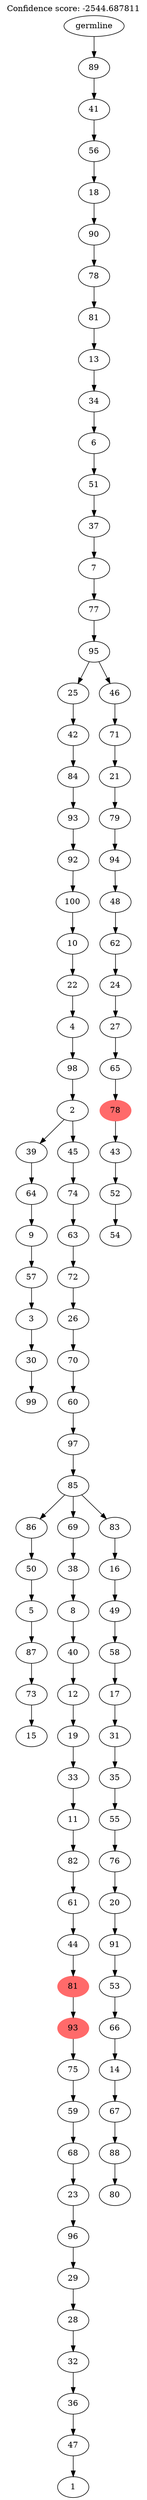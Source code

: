 digraph g {
	"102" -> "103";
	"103" [label="99"];
	"101" -> "102";
	"102" [label="30"];
	"100" -> "101";
	"101" [label="3"];
	"99" -> "100";
	"100" [label="57"];
	"98" -> "99";
	"99" [label="9"];
	"97" -> "98";
	"98" [label="64"];
	"95" -> "96";
	"96" [label="15"];
	"94" -> "95";
	"95" [label="73"];
	"93" -> "94";
	"94" [label="87"];
	"92" -> "93";
	"93" [label="5"];
	"91" -> "92";
	"92" [label="50"];
	"89" -> "90";
	"90" [label="1"];
	"88" -> "89";
	"89" [label="47"];
	"87" -> "88";
	"88" [label="36"];
	"86" -> "87";
	"87" [label="32"];
	"85" -> "86";
	"86" [label="28"];
	"84" -> "85";
	"85" [label="29"];
	"83" -> "84";
	"84" [label="96"];
	"82" -> "83";
	"83" [label="23"];
	"81" -> "82";
	"82" [label="68"];
	"80" -> "81";
	"81" [label="59"];
	"79" -> "80";
	"80" [label="75"];
	"78" -> "79";
	"79" [color=indianred1, style=filled, label="93"];
	"77" -> "78";
	"78" [color=indianred1, style=filled, label="81"];
	"76" -> "77";
	"77" [label="44"];
	"75" -> "76";
	"76" [label="61"];
	"74" -> "75";
	"75" [label="82"];
	"73" -> "74";
	"74" [label="11"];
	"72" -> "73";
	"73" [label="33"];
	"71" -> "72";
	"72" [label="19"];
	"70" -> "71";
	"71" [label="12"];
	"69" -> "70";
	"70" [label="40"];
	"68" -> "69";
	"69" [label="8"];
	"67" -> "68";
	"68" [label="38"];
	"65" -> "66";
	"66" [label="80"];
	"64" -> "65";
	"65" [label="88"];
	"63" -> "64";
	"64" [label="67"];
	"62" -> "63";
	"63" [label="14"];
	"61" -> "62";
	"62" [label="66"];
	"60" -> "61";
	"61" [label="53"];
	"59" -> "60";
	"60" [label="91"];
	"58" -> "59";
	"59" [label="20"];
	"57" -> "58";
	"58" [label="76"];
	"56" -> "57";
	"57" [label="55"];
	"55" -> "56";
	"56" [label="35"];
	"54" -> "55";
	"55" [label="31"];
	"53" -> "54";
	"54" [label="17"];
	"52" -> "53";
	"53" [label="58"];
	"51" -> "52";
	"52" [label="49"];
	"50" -> "51";
	"51" [label="16"];
	"49" -> "50";
	"50" [label="83"];
	"49" -> "67";
	"67" [label="69"];
	"49" -> "91";
	"91" [label="86"];
	"48" -> "49";
	"49" [label="85"];
	"47" -> "48";
	"48" [label="97"];
	"46" -> "47";
	"47" [label="60"];
	"45" -> "46";
	"46" [label="70"];
	"44" -> "45";
	"45" [label="26"];
	"43" -> "44";
	"44" [label="72"];
	"42" -> "43";
	"43" [label="63"];
	"41" -> "42";
	"42" [label="74"];
	"40" -> "41";
	"41" [label="45"];
	"40" -> "97";
	"97" [label="39"];
	"39" -> "40";
	"40" [label="2"];
	"38" -> "39";
	"39" [label="98"];
	"37" -> "38";
	"38" [label="4"];
	"36" -> "37";
	"37" [label="22"];
	"35" -> "36";
	"36" [label="10"];
	"34" -> "35";
	"35" [label="100"];
	"33" -> "34";
	"34" [label="92"];
	"32" -> "33";
	"33" [label="93"];
	"31" -> "32";
	"32" [label="84"];
	"30" -> "31";
	"31" [label="42"];
	"28" -> "29";
	"29" [label="54"];
	"27" -> "28";
	"28" [label="52"];
	"26" -> "27";
	"27" [label="43"];
	"25" -> "26";
	"26" [color=indianred1, style=filled, label="78"];
	"24" -> "25";
	"25" [label="65"];
	"23" -> "24";
	"24" [label="27"];
	"22" -> "23";
	"23" [label="24"];
	"21" -> "22";
	"22" [label="62"];
	"20" -> "21";
	"21" [label="48"];
	"19" -> "20";
	"20" [label="94"];
	"18" -> "19";
	"19" [label="79"];
	"17" -> "18";
	"18" [label="21"];
	"16" -> "17";
	"17" [label="71"];
	"15" -> "16";
	"16" [label="46"];
	"15" -> "30";
	"30" [label="25"];
	"14" -> "15";
	"15" [label="95"];
	"13" -> "14";
	"14" [label="77"];
	"12" -> "13";
	"13" [label="7"];
	"11" -> "12";
	"12" [label="37"];
	"10" -> "11";
	"11" [label="51"];
	"9" -> "10";
	"10" [label="6"];
	"8" -> "9";
	"9" [label="34"];
	"7" -> "8";
	"8" [label="13"];
	"6" -> "7";
	"7" [label="81"];
	"5" -> "6";
	"6" [label="78"];
	"4" -> "5";
	"5" [label="90"];
	"3" -> "4";
	"4" [label="18"];
	"2" -> "3";
	"3" [label="56"];
	"1" -> "2";
	"2" [label="41"];
	"0" -> "1";
	"1" [label="89"];
	"0" [label="germline"];
	labelloc="t";
	label="Confidence score: -2544.687811";
}
